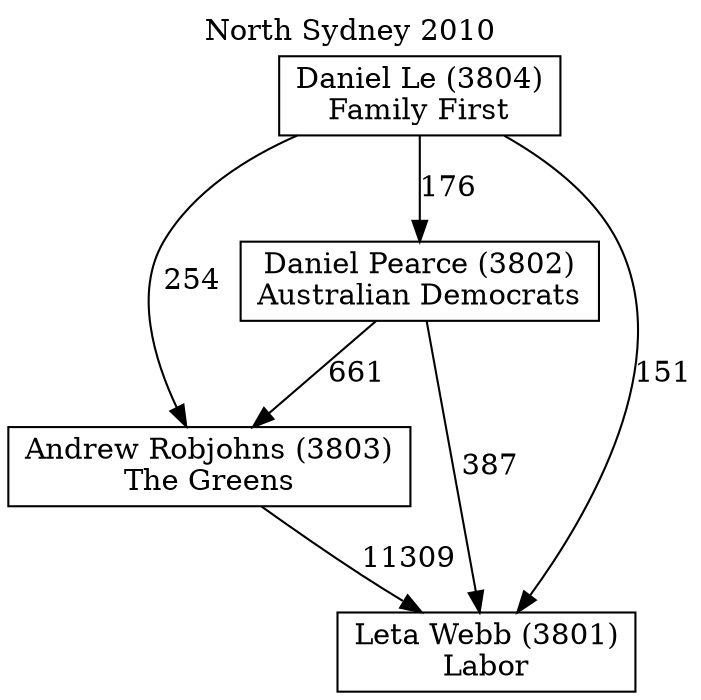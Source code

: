 // House preference flow
digraph "Leta Webb (3801)_North Sydney_2010" {
	graph [label="North Sydney 2010" labelloc=t mclimit=10]
	node [shape=box]
	"Andrew Robjohns (3803)" [label="Andrew Robjohns (3803)
The Greens"]
	"Daniel Le (3804)" [label="Daniel Le (3804)
Family First"]
	"Daniel Pearce (3802)" [label="Daniel Pearce (3802)
Australian Democrats"]
	"Leta Webb (3801)" [label="Leta Webb (3801)
Labor"]
	"Andrew Robjohns (3803)" -> "Leta Webb (3801)" [label=11309]
	"Daniel Le (3804)" -> "Andrew Robjohns (3803)" [label=254]
	"Daniel Le (3804)" -> "Daniel Pearce (3802)" [label=176]
	"Daniel Le (3804)" -> "Leta Webb (3801)" [label=151]
	"Daniel Pearce (3802)" -> "Andrew Robjohns (3803)" [label=661]
	"Daniel Pearce (3802)" -> "Leta Webb (3801)" [label=387]
}
